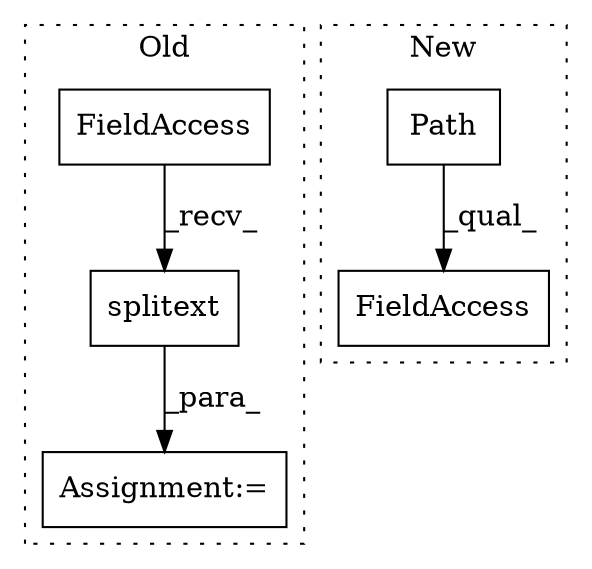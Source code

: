 digraph G {
subgraph cluster0 {
1 [label="splitext" a="32" s="858,875" l="9,1" shape="box"];
3 [label="FieldAccess" a="22" s="850" l="7" shape="box"];
4 [label="Assignment:=" a="7" s="848" l="2" shape="box"];
label = "Old";
style="dotted";
}
subgraph cluster1 {
2 [label="Path" a="32" s="793,806" l="5,1" shape="box"];
5 [label="FieldAccess" a="22" s="853" l="8" shape="box"];
label = "New";
style="dotted";
}
1 -> 4 [label="_para_"];
2 -> 5 [label="_qual_"];
3 -> 1 [label="_recv_"];
}